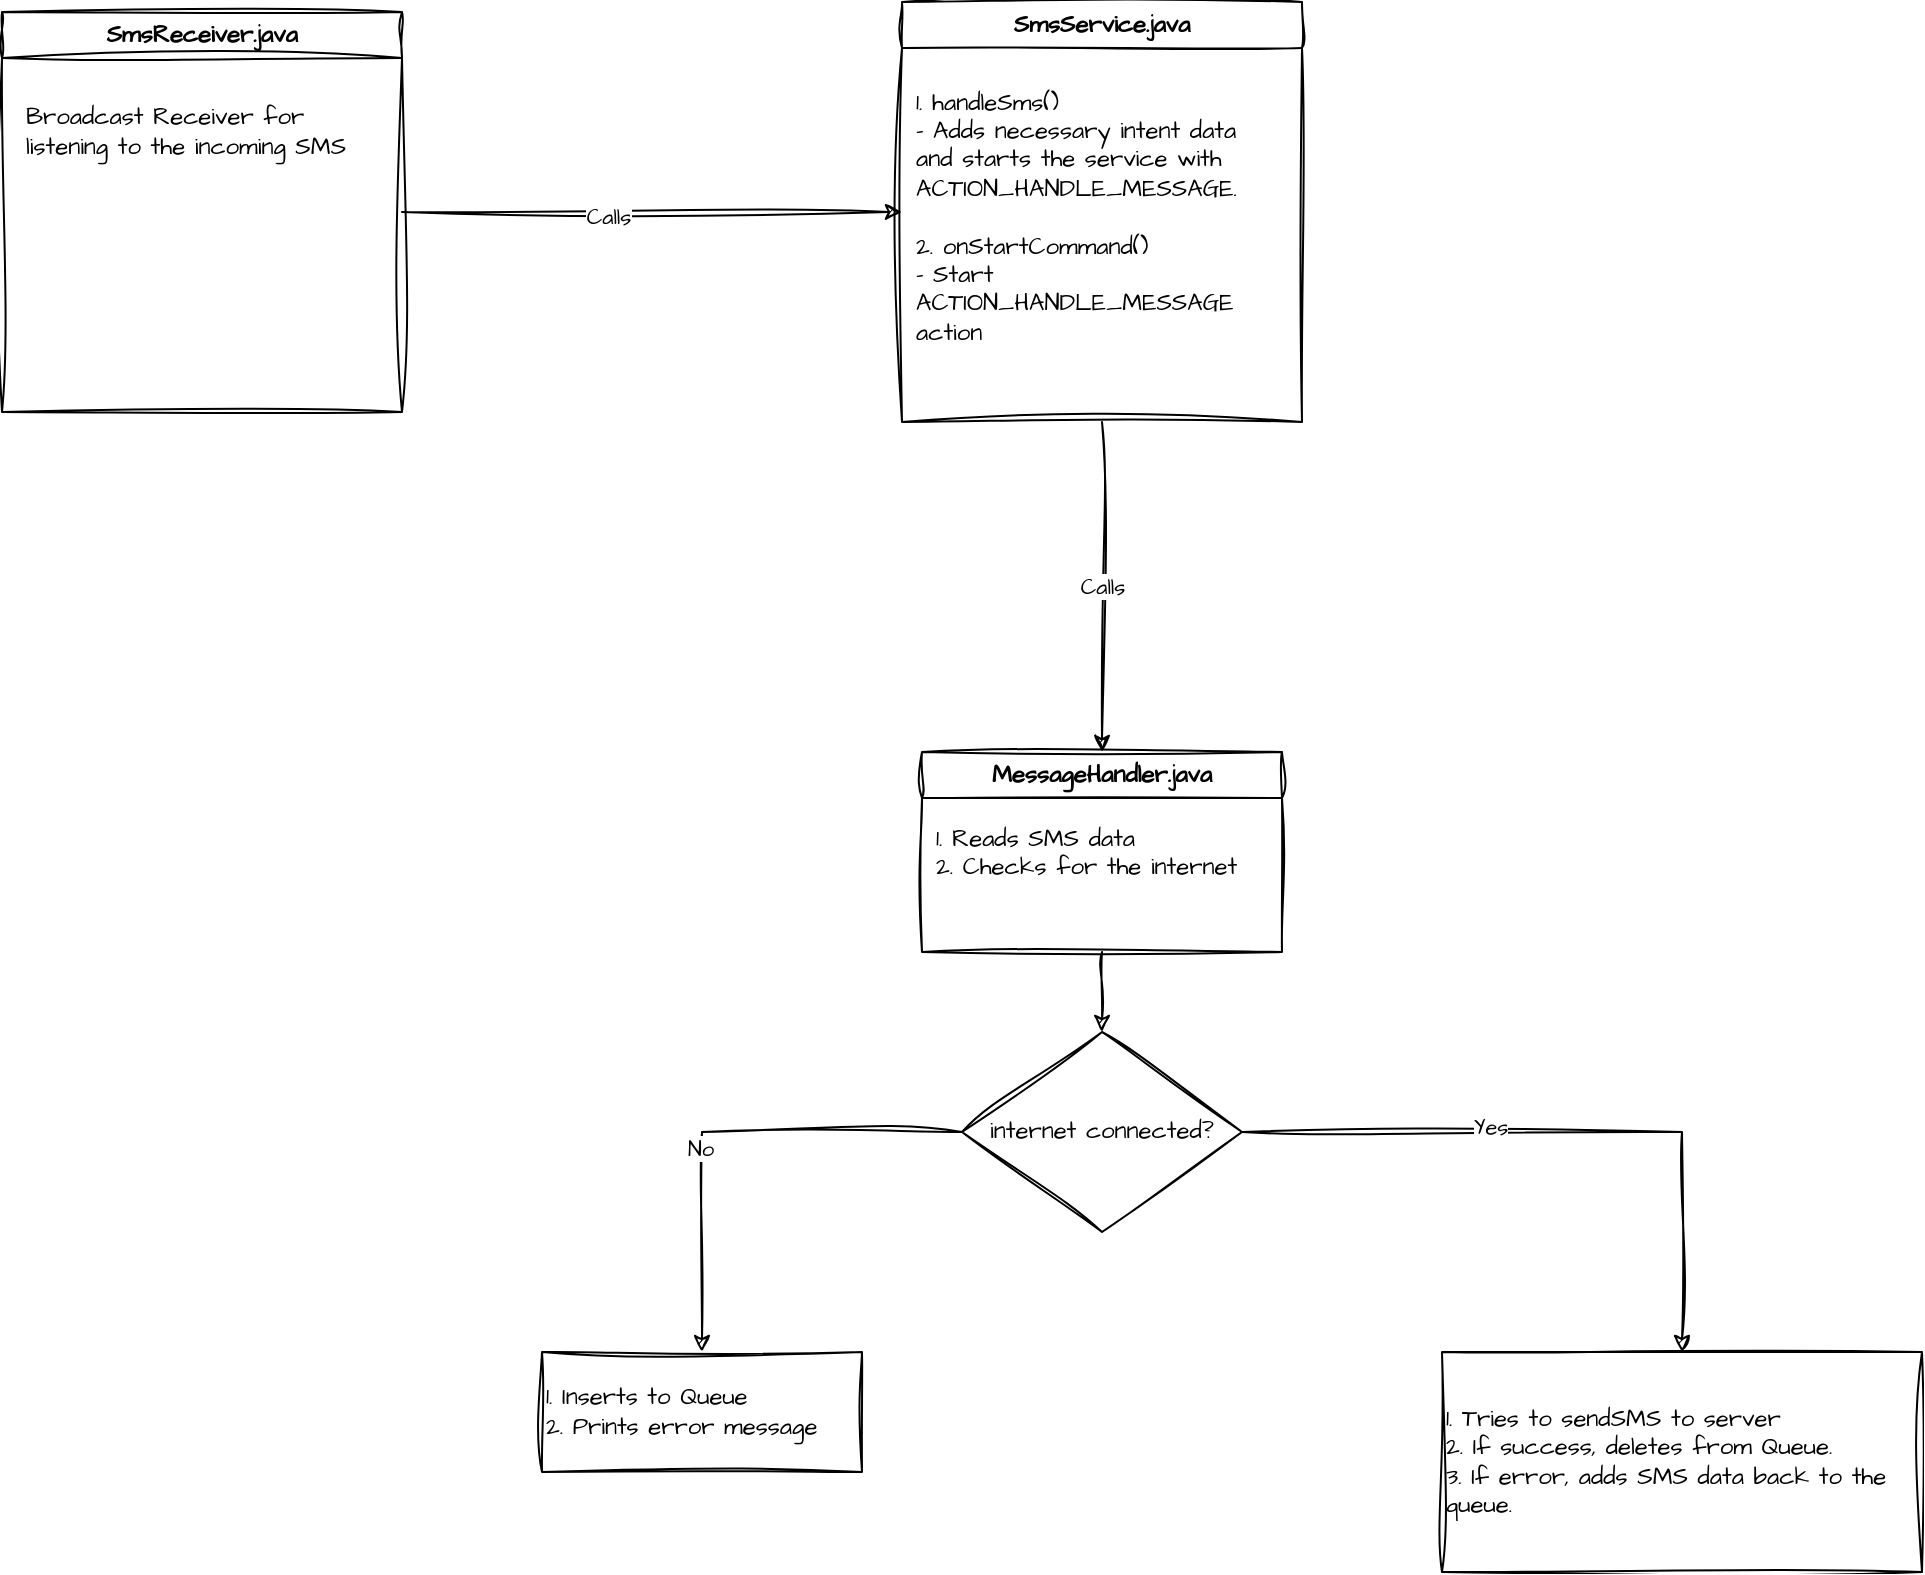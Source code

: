 <mxfile version="24.4.3" type="github">
  <diagram name="Page-1" id="Hn-9Mw71HZ1-6DG-6Rv2">
    <mxGraphModel dx="1912" dy="1025" grid="1" gridSize="10" guides="1" tooltips="1" connect="1" arrows="1" fold="1" page="1" pageScale="1" pageWidth="1100" pageHeight="850" math="0" shadow="0">
      <root>
        <mxCell id="0" />
        <mxCell id="1" parent="0" />
        <mxCell id="UfDwWZAQ-HTzB8IjJxt9-8" value="" style="edgeStyle=orthogonalEdgeStyle;rounded=0;sketch=1;hachureGap=4;jiggle=2;curveFitting=1;orthogonalLoop=1;jettySize=auto;html=1;fontFamily=Architects Daughter;fontSource=https%3A%2F%2Ffonts.googleapis.com%2Fcss%3Ffamily%3DArchitects%2BDaughter;" edge="1" parent="1" source="UfDwWZAQ-HTzB8IjJxt9-2" target="UfDwWZAQ-HTzB8IjJxt9-6">
          <mxGeometry relative="1" as="geometry" />
        </mxCell>
        <mxCell id="UfDwWZAQ-HTzB8IjJxt9-9" value="Calls" style="edgeLabel;html=1;align=center;verticalAlign=middle;resizable=0;points=[];sketch=1;hachureGap=4;jiggle=2;curveFitting=1;fontFamily=Architects Daughter;fontSource=https%3A%2F%2Ffonts.googleapis.com%2Fcss%3Ffamily%3DArchitects%2BDaughter;" vertex="1" connectable="0" parent="UfDwWZAQ-HTzB8IjJxt9-8">
          <mxGeometry x="-0.175" y="-2" relative="1" as="geometry">
            <mxPoint as="offset" />
          </mxGeometry>
        </mxCell>
        <mxCell id="UfDwWZAQ-HTzB8IjJxt9-2" value="SmsReceiver.java" style="swimlane;whiteSpace=wrap;html=1;sketch=1;hachureGap=4;jiggle=2;curveFitting=1;fontFamily=Architects Daughter;fontSource=https%3A%2F%2Ffonts.googleapis.com%2Fcss%3Ffamily%3DArchitects%2BDaughter;" vertex="1" parent="1">
          <mxGeometry x="70" y="40" width="200" height="200" as="geometry" />
        </mxCell>
        <mxCell id="UfDwWZAQ-HTzB8IjJxt9-5" value="Broadcast Receiver for&amp;nbsp;&lt;div&gt;listening to the incoming SMS&lt;/div&gt;" style="text;html=1;align=left;verticalAlign=middle;resizable=0;points=[];autosize=1;strokeColor=none;fillColor=none;fontFamily=Architects Daughter;fontSource=https%3A%2F%2Ffonts.googleapis.com%2Fcss%3Ffamily%3DArchitects%2BDaughter;" vertex="1" parent="UfDwWZAQ-HTzB8IjJxt9-2">
          <mxGeometry x="10" y="40" width="180" height="40" as="geometry" />
        </mxCell>
        <mxCell id="UfDwWZAQ-HTzB8IjJxt9-11" style="edgeStyle=orthogonalEdgeStyle;rounded=0;sketch=1;hachureGap=4;jiggle=2;curveFitting=1;orthogonalLoop=1;jettySize=auto;html=1;exitX=0.5;exitY=1;exitDx=0;exitDy=0;fontFamily=Architects Daughter;fontSource=https%3A%2F%2Ffonts.googleapis.com%2Fcss%3Ffamily%3DArchitects%2BDaughter;entryX=0.5;entryY=0;entryDx=0;entryDy=0;" edge="1" parent="1" source="UfDwWZAQ-HTzB8IjJxt9-6" target="UfDwWZAQ-HTzB8IjJxt9-13">
          <mxGeometry relative="1" as="geometry">
            <mxPoint x="620.135" y="390" as="targetPoint" />
          </mxGeometry>
        </mxCell>
        <mxCell id="UfDwWZAQ-HTzB8IjJxt9-14" value="Calls" style="edgeLabel;html=1;align=center;verticalAlign=middle;resizable=0;points=[];sketch=1;hachureGap=4;jiggle=2;curveFitting=1;fontFamily=Architects Daughter;fontSource=https%3A%2F%2Ffonts.googleapis.com%2Fcss%3Ffamily%3DArchitects%2BDaughter;" vertex="1" connectable="0" parent="UfDwWZAQ-HTzB8IjJxt9-11">
          <mxGeometry x="-0.004" relative="1" as="geometry">
            <mxPoint as="offset" />
          </mxGeometry>
        </mxCell>
        <mxCell id="UfDwWZAQ-HTzB8IjJxt9-6" value="SmsService.java" style="swimlane;whiteSpace=wrap;html=1;sketch=1;hachureGap=4;jiggle=2;curveFitting=1;fontFamily=Architects Daughter;fontSource=https%3A%2F%2Ffonts.googleapis.com%2Fcss%3Ffamily%3DArchitects%2BDaughter;" vertex="1" parent="1">
          <mxGeometry x="520" y="35" width="200" height="210" as="geometry" />
        </mxCell>
        <mxCell id="UfDwWZAQ-HTzB8IjJxt9-7" value="1. handleSms()&lt;div&gt;- Adds necessary intent data&lt;/div&gt;&lt;div&gt;and starts the service with&amp;nbsp;&lt;/div&gt;&lt;div&gt;ACTION_HANDLE_MESSAGE.&lt;/div&gt;&lt;div&gt;&lt;br&gt;&lt;/div&gt;&lt;div&gt;2. onStartCommand()&lt;/div&gt;&lt;div&gt;- Start&amp;nbsp;&lt;/div&gt;&lt;div&gt;ACTION_HANDLE_MESSAGE&amp;nbsp;&lt;/div&gt;&lt;div&gt;action&lt;/div&gt;&lt;div&gt;&lt;br&gt;&lt;/div&gt;" style="text;html=1;align=left;verticalAlign=middle;resizable=0;points=[];autosize=1;strokeColor=none;fillColor=none;fontFamily=Architects Daughter;fontSource=https%3A%2F%2Ffonts.googleapis.com%2Fcss%3Ffamily%3DArchitects%2BDaughter;" vertex="1" parent="UfDwWZAQ-HTzB8IjJxt9-6">
          <mxGeometry x="5" y="35" width="190" height="160" as="geometry" />
        </mxCell>
        <mxCell id="UfDwWZAQ-HTzB8IjJxt9-17" style="edgeStyle=orthogonalEdgeStyle;rounded=0;sketch=1;hachureGap=4;jiggle=2;curveFitting=1;orthogonalLoop=1;jettySize=auto;html=1;entryX=0.5;entryY=0;entryDx=0;entryDy=0;fontFamily=Architects Daughter;fontSource=https%3A%2F%2Ffonts.googleapis.com%2Fcss%3Ffamily%3DArchitects%2BDaughter;exitX=0.5;exitY=1;exitDx=0;exitDy=0;" edge="1" parent="1" source="UfDwWZAQ-HTzB8IjJxt9-13" target="UfDwWZAQ-HTzB8IjJxt9-19">
          <mxGeometry relative="1" as="geometry">
            <mxPoint x="410" y="610" as="targetPoint" />
          </mxGeometry>
        </mxCell>
        <mxCell id="UfDwWZAQ-HTzB8IjJxt9-13" value="MessageHandler.java" style="swimlane;whiteSpace=wrap;html=1;sketch=1;hachureGap=4;jiggle=2;curveFitting=1;fontFamily=Architects Daughter;fontSource=https%3A%2F%2Ffonts.googleapis.com%2Fcss%3Ffamily%3DArchitects%2BDaughter;" vertex="1" parent="1">
          <mxGeometry x="530" y="410" width="180" height="100" as="geometry" />
        </mxCell>
        <mxCell id="UfDwWZAQ-HTzB8IjJxt9-15" value="1. Reads SMS data&amp;nbsp;&lt;div&gt;2. Checks for the internet&lt;/div&gt;&lt;div&gt;&lt;br&gt;&lt;div&gt;&lt;br&gt;&lt;/div&gt;&lt;/div&gt;" style="text;html=1;align=left;verticalAlign=middle;resizable=0;points=[];autosize=1;strokeColor=none;fillColor=none;fontFamily=Architects Daughter;fontSource=https%3A%2F%2Ffonts.googleapis.com%2Fcss%3Ffamily%3DArchitects%2BDaughter;" vertex="1" parent="UfDwWZAQ-HTzB8IjJxt9-13">
          <mxGeometry x="5" y="30" width="170" height="70" as="geometry" />
        </mxCell>
        <mxCell id="UfDwWZAQ-HTzB8IjJxt9-21" value="" style="edgeStyle=orthogonalEdgeStyle;rounded=0;sketch=1;hachureGap=4;jiggle=2;curveFitting=1;orthogonalLoop=1;jettySize=auto;html=1;fontFamily=Architects Daughter;fontSource=https%3A%2F%2Ffonts.googleapis.com%2Fcss%3Ffamily%3DArchitects%2BDaughter;" edge="1" parent="1" source="UfDwWZAQ-HTzB8IjJxt9-19" target="UfDwWZAQ-HTzB8IjJxt9-20">
          <mxGeometry relative="1" as="geometry" />
        </mxCell>
        <mxCell id="UfDwWZAQ-HTzB8IjJxt9-25" value="No" style="edgeLabel;html=1;align=center;verticalAlign=middle;resizable=0;points=[];sketch=1;hachureGap=4;jiggle=2;curveFitting=1;fontFamily=Architects Daughter;fontSource=https%3A%2F%2Ffonts.googleapis.com%2Fcss%3Ffamily%3DArchitects%2BDaughter;" vertex="1" connectable="0" parent="UfDwWZAQ-HTzB8IjJxt9-21">
          <mxGeometry x="0.152" y="-1" relative="1" as="geometry">
            <mxPoint as="offset" />
          </mxGeometry>
        </mxCell>
        <mxCell id="UfDwWZAQ-HTzB8IjJxt9-23" value="" style="edgeStyle=orthogonalEdgeStyle;rounded=0;sketch=1;hachureGap=4;jiggle=2;curveFitting=1;orthogonalLoop=1;jettySize=auto;html=1;fontFamily=Architects Daughter;fontSource=https%3A%2F%2Ffonts.googleapis.com%2Fcss%3Ffamily%3DArchitects%2BDaughter;" edge="1" parent="1" source="UfDwWZAQ-HTzB8IjJxt9-19" target="UfDwWZAQ-HTzB8IjJxt9-22">
          <mxGeometry relative="1" as="geometry" />
        </mxCell>
        <mxCell id="UfDwWZAQ-HTzB8IjJxt9-24" value="Yes" style="edgeLabel;html=1;align=center;verticalAlign=middle;resizable=0;points=[];sketch=1;hachureGap=4;jiggle=2;curveFitting=1;fontFamily=Architects Daughter;fontSource=https%3A%2F%2Ffonts.googleapis.com%2Fcss%3Ffamily%3DArchitects%2BDaughter;" vertex="1" connectable="0" parent="UfDwWZAQ-HTzB8IjJxt9-23">
          <mxGeometry x="-0.248" y="3" relative="1" as="geometry">
            <mxPoint as="offset" />
          </mxGeometry>
        </mxCell>
        <mxCell id="UfDwWZAQ-HTzB8IjJxt9-19" value="internet connected?" style="rhombus;whiteSpace=wrap;html=1;sketch=1;hachureGap=4;jiggle=2;curveFitting=1;fontFamily=Architects Daughter;fontSource=https%3A%2F%2Ffonts.googleapis.com%2Fcss%3Ffamily%3DArchitects%2BDaughter;" vertex="1" parent="1">
          <mxGeometry x="550" y="550" width="140" height="100" as="geometry" />
        </mxCell>
        <mxCell id="UfDwWZAQ-HTzB8IjJxt9-20" value="1. Inserts to Queue&lt;div&gt;2. Prints error message&lt;/div&gt;" style="whiteSpace=wrap;html=1;fontFamily=Architects Daughter;sketch=1;hachureGap=4;jiggle=2;curveFitting=1;fontSource=https%3A%2F%2Ffonts.googleapis.com%2Fcss%3Ffamily%3DArchitects%2BDaughter;align=left;" vertex="1" parent="1">
          <mxGeometry x="340" y="710" width="160" height="60" as="geometry" />
        </mxCell>
        <mxCell id="UfDwWZAQ-HTzB8IjJxt9-22" value="1. Tries to sendSMS to server&lt;div&gt;2. If success, deletes from Queue.&lt;/div&gt;&lt;div&gt;3. If error, adds SMS data back to the queue.&lt;/div&gt;" style="whiteSpace=wrap;html=1;fontFamily=Architects Daughter;sketch=1;hachureGap=4;jiggle=2;curveFitting=1;fontSource=https%3A%2F%2Ffonts.googleapis.com%2Fcss%3Ffamily%3DArchitects%2BDaughter;align=left;" vertex="1" parent="1">
          <mxGeometry x="790" y="710" width="240" height="110" as="geometry" />
        </mxCell>
      </root>
    </mxGraphModel>
  </diagram>
</mxfile>

